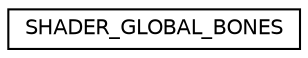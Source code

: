 digraph "クラス階層図"
{
 // LATEX_PDF_SIZE
  edge [fontname="Helvetica",fontsize="10",labelfontname="Helvetica",labelfontsize="10"];
  node [fontname="Helvetica",fontsize="10",shape=record];
  rankdir="LR";
  Node0 [label="SHADER_GLOBAL_BONES",height=0.2,width=0.4,color="black", fillcolor="white", style="filled",URL="$struct_s_h_a_d_e_r___g_l_o_b_a_l___b_o_n_e_s.html",tooltip=" "];
}
